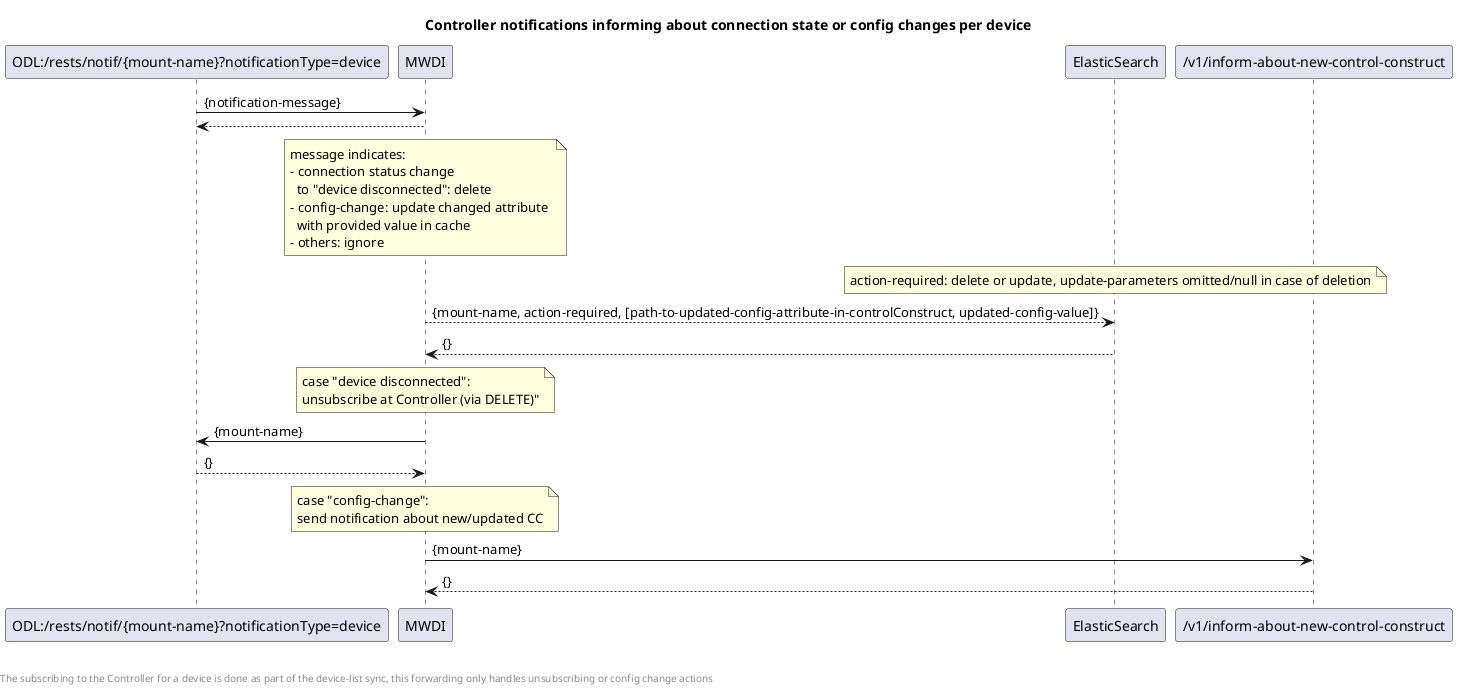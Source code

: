 @startuml
skinparam responseMessageBelowArrow true

title Controller notifications informing about connection state or config changes per device

'receive the notification
"ODL:/rests/notif/{mount-name}?notificationType=device" -> "MWDI": {notification-message}
"MWDI" --> "ODL:/rests/notif/{mount-name}?notificationType=device"

note over "MWDI": message indicates: \n- connection status change \n  to "device disconnected": delete \n- config-change: update changed attribute \n  with provided value in cache \n- others: ignore
note over "ElasticSearch": action-required: delete or update, update-parameters omitted/null in case of deletion

"MWDI" --> "ElasticSearch": {mount-name, action-required, [path-to-updated-config-attribute-in-controlConstruct, updated-config-value]}
"ElasticSearch" --> "MWDI": {}

note over "MWDI": case "device disconnected": \nunsubscribe at Controller (via DELETE)"

"MWDI" -> "ODL:/rests/notif/{mount-name}?notificationType=device": {mount-name}
"ODL:/rests/notif/{mount-name}?notificationType=device" --> "MWDI": {}

note over "MWDI": case "config-change": \nsend notification about new/updated CC
"MWDI" -> "/v1/inform-about-new-control-construct": {mount-name}
"/v1/inform-about-new-control-construct" --> "MWDI": {}

left footer \n\nThe subscribing to the Controller for a device is done as part of the device-list sync, this forwarding only handles unsubscribing or config change actions


@enduml